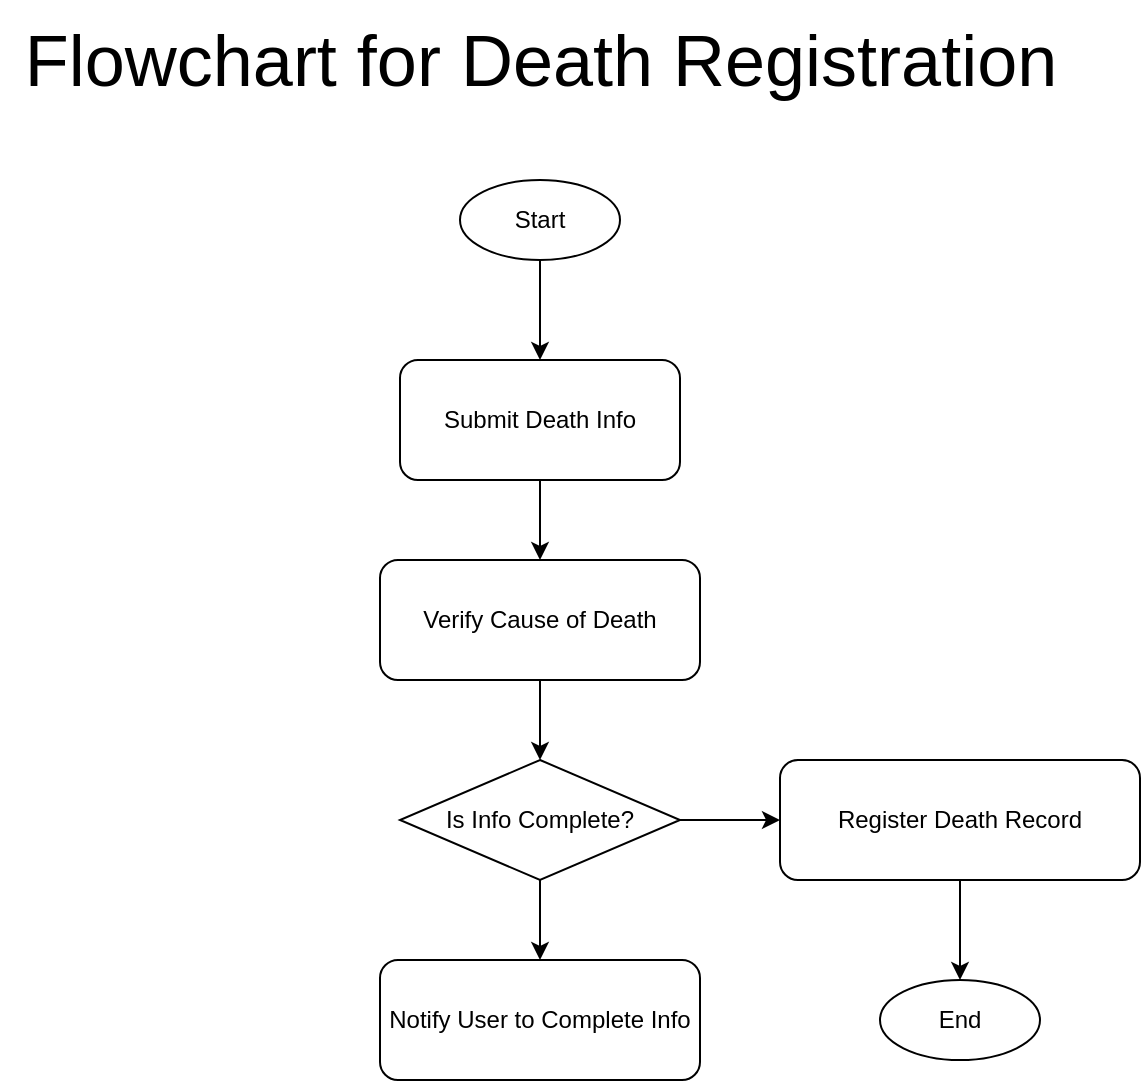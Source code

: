 <mxfile version="24.8.8">
  <diagram id="C5RBs43oDa-KdzZeNtuy" name="Register Death">
    <mxGraphModel dx="2117" dy="1738" grid="1" gridSize="10" guides="1" tooltips="1" connect="1" arrows="1" fold="1" page="1" pageScale="1" pageWidth="827" pageHeight="1169" math="0" shadow="0">
      <root>
        <mxCell id="0" />
        <mxCell id="1" parent="0" />
        <mxCell id="2" value="Start" style="ellipse;whiteSpace=wrap;html=1;aspect=fixed;" parent="1" vertex="1">
          <mxGeometry x="140" y="30" width="80" height="40" as="geometry" />
        </mxCell>
        <mxCell id="3" value="Submit Death Info" style="rounded=1;whiteSpace=wrap;html=1;" parent="1" vertex="1">
          <mxGeometry x="110" y="120" width="140" height="60" as="geometry" />
        </mxCell>
        <mxCell id="4" value="Verify Cause of Death" style="rounded=1;whiteSpace=wrap;html=1;" parent="1" vertex="1">
          <mxGeometry x="100" y="220" width="160" height="60" as="geometry" />
        </mxCell>
        <mxCell id="5" value="Is Info Complete?" style="rhombus;whiteSpace=wrap;html=1;" parent="1" vertex="1">
          <mxGeometry x="110" y="320" width="140" height="60" as="geometry" />
        </mxCell>
        <mxCell id="6" value="Register Death Record" style="rounded=1;whiteSpace=wrap;html=1;" parent="1" vertex="1">
          <mxGeometry x="300" y="320" width="180" height="60" as="geometry" />
        </mxCell>
        <mxCell id="7" value="Notify User to Complete Info" style="rounded=1;whiteSpace=wrap;html=1;" parent="1" vertex="1">
          <mxGeometry x="100" y="420" width="160" height="60" as="geometry" />
        </mxCell>
        <mxCell id="8" value="End" style="ellipse;whiteSpace=wrap;html=1;aspect=fixed;" parent="1" vertex="1">
          <mxGeometry x="350" y="430" width="80" height="40" as="geometry" />
        </mxCell>
        <mxCell id="9" parent="1" source="2" target="3" edge="1">
          <mxGeometry relative="1" as="geometry" />
        </mxCell>
        <mxCell id="10" parent="1" source="3" target="4" edge="1">
          <mxGeometry relative="1" as="geometry" />
        </mxCell>
        <mxCell id="11" parent="1" source="4" target="5" edge="1">
          <mxGeometry relative="1" as="geometry" />
        </mxCell>
        <mxCell id="12" parent="1" source="5" target="6" edge="1">
          <mxGeometry relative="1" as="geometry" />
        </mxCell>
        <mxCell id="13" parent="1" source="5" target="7" edge="1">
          <mxGeometry relative="1" as="geometry" />
        </mxCell>
        <mxCell id="14" parent="1" source="6" target="8" edge="1">
          <mxGeometry relative="1" as="geometry" />
        </mxCell>
        <mxCell id="wA-kz5l-NQxMCZK2aXYM-14" value="&lt;font style=&quot;font-size: 36px;&quot;&gt;Flowchart for Death Registration&lt;/font&gt;" style="text;html=1;align=center;verticalAlign=middle;resizable=0;points=[];autosize=1;strokeColor=none;fillColor=none;" vertex="1" parent="1">
          <mxGeometry x="-90" y="-60" width="540" height="60" as="geometry" />
        </mxCell>
      </root>
    </mxGraphModel>
  </diagram>
</mxfile>
